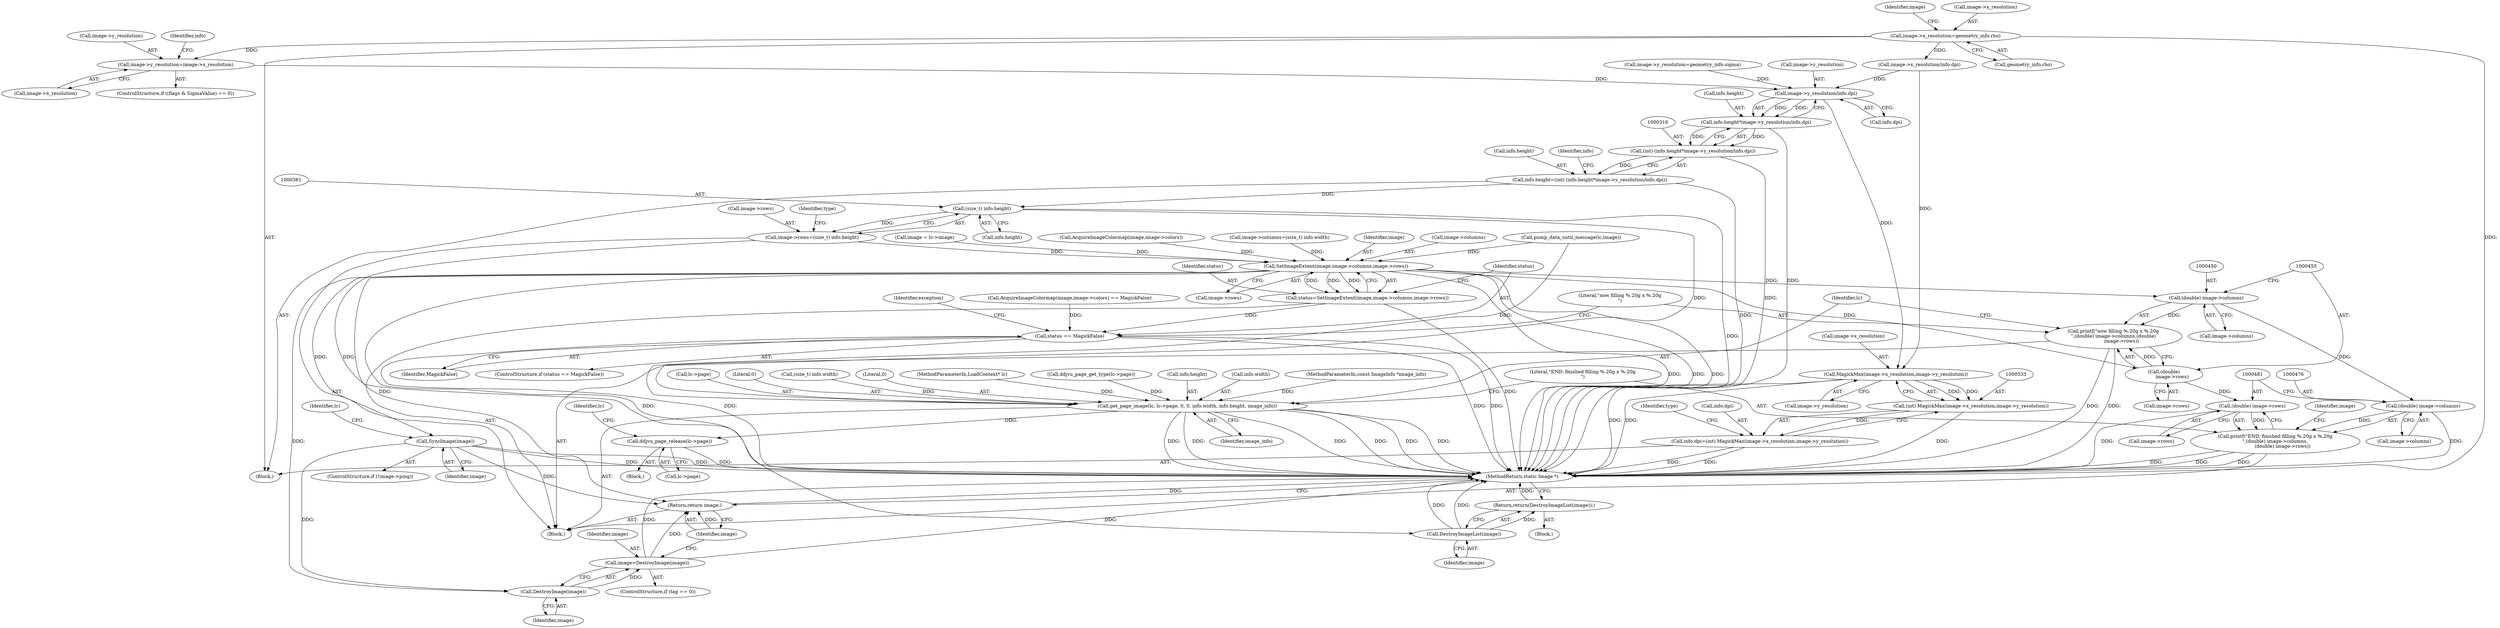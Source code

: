 digraph "0_ImageMagick_f6e9d0d9955e85bdd7540b251cd50d598dacc5e6_11@pointer" {
"1000287" [label="(Call,image->y_resolution=image->x_resolution)"];
"1000267" [label="(Call,image->x_resolution=geometry_info.rho)"];
"1000321" [label="(Call,image->y_resolution/info.dpi)"];
"1000317" [label="(Call,info.height*image->y_resolution/info.dpi)"];
"1000315" [label="(Call,(int) (info.height*image->y_resolution/info.dpi))"];
"1000311" [label="(Call,info.height=(int) (info.height*image->y_resolution/info.dpi))"];
"1000360" [label="(Call,(size_t) info.height)"];
"1000356" [label="(Call,image->rows=(size_t) info.height)"];
"1000425" [label="(Call,SetImageExtent(image,image->columns,image->rows))"];
"1000423" [label="(Call,status=SetImageExtent(image,image->columns,image->rows))"];
"1000434" [label="(Call,status == MagickFalse)"];
"1000445" [label="(Call,DestroyImageList(image))"];
"1000444" [label="(Return,return(DestroyImageList(image));)"];
"1000449" [label="(Call,(double) image->columns)"];
"1000447" [label="(Call,printf(\"now filling %.20g x %.20g\n\",(double) image->columns,(double)\n           image->rows))"];
"1000475" [label="(Call,(double) image->columns)"];
"1000473" [label="(Call,printf(\"END: finished filling %.20g x %.20g\n\",(double) image->columns,\n          (double) image->rows))"];
"1000454" [label="(Call,(double)\n           image->rows)"];
"1000480" [label="(Call,(double) image->rows)"];
"1000490" [label="(Call,SyncImage(image))"];
"1000512" [label="(Call,DestroyImage(image))"];
"1000510" [label="(Call,image=DestroyImage(image))"];
"1000514" [label="(Return,return image;)"];
"1000459" [label="(Call,get_page_image(lc, lc->page, 0, 0, info.width, info.height, image_info))"];
"1000497" [label="(Call,ddjvu_page_release(lc->page))"];
"1000334" [label="(Call,MagickMax(image->x_resolution,image->y_resolution))"];
"1000332" [label="(Call,(int) MagickMax(image->x_resolution,image->y_resolution))"];
"1000328" [label="(Call,info.dpi=(int) MagickMax(image->x_resolution,image->y_resolution))"];
"1000129" [label="(Block,)"];
"1000474" [label="(Literal,\"END: finished filling %.20g x %.20g\n\")"];
"1000276" [label="(Identifier,image)"];
"1000315" [label="(Call,(int) (info.height*image->y_resolution/info.dpi))"];
"1000362" [label="(Call,info.height)"];
"1000482" [label="(Call,image->rows)"];
"1000444" [label="(Return,return(DestroyImageList(image));)"];
"1000473" [label="(Call,printf(\"END: finished filling %.20g x %.20g\n\",(double) image->columns,\n          (double) image->rows))"];
"1000338" [label="(Call,image->y_resolution)"];
"1000287" [label="(Call,image->y_resolution=image->x_resolution)"];
"1000288" [label="(Call,image->y_resolution)"];
"1000437" [label="(Block,)"];
"1000449" [label="(Call,(double) image->columns)"];
"1000267" [label="(Call,image->x_resolution=geometry_info.rho)"];
"1000321" [label="(Call,image->y_resolution/info.dpi)"];
"1000445" [label="(Call,DestroyImageList(image))"];
"1000488" [label="(Identifier,image)"];
"1000469" [label="(Call,info.height)"];
"1000513" [label="(Identifier,image)"];
"1000494" [label="(Identifier,lc)"];
"1000451" [label="(Call,image->columns)"];
"1000330" [label="(Identifier,info)"];
"1000454" [label="(Call,(double)\n           image->rows)"];
"1000466" [label="(Call,info.width)"];
"1000392" [label="(Call,AcquireImageColormap(image,image->colors))"];
"1000480" [label="(Call,(double) image->rows)"];
"1000347" [label="(Call,image->columns=(size_t) info.width)"];
"1000274" [label="(Call,image->y_resolution=geometry_info.sigma)"];
"1000510" [label="(Call,image=DestroyImage(image))"];
"1000356" [label="(Call,image->rows=(size_t) info.height)"];
"1000485" [label="(ControlStructure,if (!image->ping))"];
"1000334" [label="(Call,MagickMax(image->x_resolution,image->y_resolution))"];
"1000456" [label="(Call,image->rows)"];
"1000281" [label="(ControlStructure,if ((flags & SigmaValue) == 0))"];
"1000296" [label="(Identifier,info)"];
"1000459" [label="(Call,get_page_image(lc, lc->page, 0, 0, info.width, info.height, image_info))"];
"1000312" [label="(Call,info.height)"];
"1000318" [label="(Call,info.height)"];
"1000460" [label="(Identifier,lc)"];
"1000435" [label="(Identifier,status)"];
"1000439" [label="(Identifier,exception)"];
"1000514" [label="(Return,return image;)"];
"1000506" [label="(ControlStructure,if (tag == 0))"];
"1000127" [label="(MethodParameterIn,const ImageInfo *image_info)"];
"1000271" [label="(Call,geometry_info.rho)"];
"1000461" [label="(Call,lc->page)"];
"1000464" [label="(Literal,0)"];
"1000430" [label="(Call,image->rows)"];
"1000357" [label="(Call,image->rows)"];
"1000304" [label="(Call,image->x_resolution/info.dpi)"];
"1000427" [label="(Call,image->columns)"];
"1000351" [label="(Call,(size_t) info.width)"];
"1000137" [label="(Call,image = lc->image)"];
"1000423" [label="(Call,status=SetImageExtent(image,image->columns,image->rows))"];
"1000465" [label="(Literal,0)"];
"1000516" [label="(MethodReturn,static Image *)"];
"1000433" [label="(ControlStructure,if (status == MagickFalse))"];
"1000125" [label="(MethodParameterIn,LoadContext* lc)"];
"1000425" [label="(Call,SetImageExtent(image,image->columns,image->rows))"];
"1000335" [label="(Call,image->x_resolution)"];
"1000498" [label="(Call,lc->page)"];
"1000367" [label="(Identifier,type)"];
"1000291" [label="(Call,image->x_resolution)"];
"1000497" [label="(Call,ddjvu_page_release(lc->page))"];
"1000424" [label="(Identifier,status)"];
"1000503" [label="(Identifier,lc)"];
"1000329" [label="(Call,info.dpi)"];
"1000434" [label="(Call,status == MagickFalse)"];
"1000512" [label="(Call,DestroyImage(image))"];
"1000475" [label="(Call,(double) image->columns)"];
"1000268" [label="(Call,image->x_resolution)"];
"1000256" [label="(Block,)"];
"1000490" [label="(Call,SyncImage(image))"];
"1000342" [label="(Identifier,type)"];
"1000322" [label="(Call,image->y_resolution)"];
"1000446" [label="(Identifier,image)"];
"1000447" [label="(Call,printf(\"now filling %.20g x %.20g\n\",(double) image->columns,(double)\n           image->rows))"];
"1000511" [label="(Identifier,image)"];
"1000491" [label="(Identifier,image)"];
"1000472" [label="(Identifier,image_info)"];
"1000436" [label="(Identifier,MagickFalse)"];
"1000515" [label="(Identifier,image)"];
"1000343" [label="(Call,ddjvu_page_get_type(lc->page))"];
"1000391" [label="(Call,AcquireImageColormap(image,image->colors) == MagickFalse)"];
"1000328" [label="(Call,info.dpi=(int) MagickMax(image->x_resolution,image->y_resolution))"];
"1000317" [label="(Call,info.height*image->y_resolution/info.dpi)"];
"1000192" [label="(Call,pump_data_until_message(lc,image))"];
"1000360" [label="(Call,(size_t) info.height)"];
"1000496" [label="(Block,)"];
"1000426" [label="(Identifier,image)"];
"1000448" [label="(Literal,\"now filling %.20g x %.20g\n\")"];
"1000332" [label="(Call,(int) MagickMax(image->x_resolution,image->y_resolution))"];
"1000477" [label="(Call,image->columns)"];
"1000311" [label="(Call,info.height=(int) (info.height*image->y_resolution/info.dpi))"];
"1000325" [label="(Call,info.dpi)"];
"1000287" -> "1000281"  [label="AST: "];
"1000287" -> "1000291"  [label="CFG: "];
"1000288" -> "1000287"  [label="AST: "];
"1000291" -> "1000287"  [label="AST: "];
"1000296" -> "1000287"  [label="CFG: "];
"1000267" -> "1000287"  [label="DDG: "];
"1000287" -> "1000321"  [label="DDG: "];
"1000267" -> "1000256"  [label="AST: "];
"1000267" -> "1000271"  [label="CFG: "];
"1000268" -> "1000267"  [label="AST: "];
"1000271" -> "1000267"  [label="AST: "];
"1000276" -> "1000267"  [label="CFG: "];
"1000267" -> "1000516"  [label="DDG: "];
"1000267" -> "1000304"  [label="DDG: "];
"1000321" -> "1000317"  [label="AST: "];
"1000321" -> "1000325"  [label="CFG: "];
"1000322" -> "1000321"  [label="AST: "];
"1000325" -> "1000321"  [label="AST: "];
"1000317" -> "1000321"  [label="CFG: "];
"1000321" -> "1000317"  [label="DDG: "];
"1000321" -> "1000317"  [label="DDG: "];
"1000274" -> "1000321"  [label="DDG: "];
"1000304" -> "1000321"  [label="DDG: "];
"1000321" -> "1000334"  [label="DDG: "];
"1000317" -> "1000315"  [label="AST: "];
"1000318" -> "1000317"  [label="AST: "];
"1000315" -> "1000317"  [label="CFG: "];
"1000317" -> "1000516"  [label="DDG: "];
"1000317" -> "1000315"  [label="DDG: "];
"1000317" -> "1000315"  [label="DDG: "];
"1000315" -> "1000311"  [label="AST: "];
"1000316" -> "1000315"  [label="AST: "];
"1000311" -> "1000315"  [label="CFG: "];
"1000315" -> "1000516"  [label="DDG: "];
"1000315" -> "1000311"  [label="DDG: "];
"1000311" -> "1000256"  [label="AST: "];
"1000312" -> "1000311"  [label="AST: "];
"1000330" -> "1000311"  [label="CFG: "];
"1000311" -> "1000516"  [label="DDG: "];
"1000311" -> "1000360"  [label="DDG: "];
"1000360" -> "1000356"  [label="AST: "];
"1000360" -> "1000362"  [label="CFG: "];
"1000361" -> "1000360"  [label="AST: "];
"1000362" -> "1000360"  [label="AST: "];
"1000356" -> "1000360"  [label="CFG: "];
"1000360" -> "1000516"  [label="DDG: "];
"1000360" -> "1000356"  [label="DDG: "];
"1000360" -> "1000459"  [label="DDG: "];
"1000356" -> "1000129"  [label="AST: "];
"1000357" -> "1000356"  [label="AST: "];
"1000367" -> "1000356"  [label="CFG: "];
"1000356" -> "1000516"  [label="DDG: "];
"1000356" -> "1000425"  [label="DDG: "];
"1000425" -> "1000423"  [label="AST: "];
"1000425" -> "1000430"  [label="CFG: "];
"1000426" -> "1000425"  [label="AST: "];
"1000427" -> "1000425"  [label="AST: "];
"1000430" -> "1000425"  [label="AST: "];
"1000423" -> "1000425"  [label="CFG: "];
"1000425" -> "1000516"  [label="DDG: "];
"1000425" -> "1000516"  [label="DDG: "];
"1000425" -> "1000516"  [label="DDG: "];
"1000425" -> "1000423"  [label="DDG: "];
"1000425" -> "1000423"  [label="DDG: "];
"1000425" -> "1000423"  [label="DDG: "];
"1000192" -> "1000425"  [label="DDG: "];
"1000392" -> "1000425"  [label="DDG: "];
"1000137" -> "1000425"  [label="DDG: "];
"1000347" -> "1000425"  [label="DDG: "];
"1000425" -> "1000445"  [label="DDG: "];
"1000425" -> "1000449"  [label="DDG: "];
"1000425" -> "1000454"  [label="DDG: "];
"1000425" -> "1000490"  [label="DDG: "];
"1000425" -> "1000512"  [label="DDG: "];
"1000425" -> "1000514"  [label="DDG: "];
"1000423" -> "1000129"  [label="AST: "];
"1000424" -> "1000423"  [label="AST: "];
"1000435" -> "1000423"  [label="CFG: "];
"1000423" -> "1000516"  [label="DDG: "];
"1000423" -> "1000434"  [label="DDG: "];
"1000434" -> "1000433"  [label="AST: "];
"1000434" -> "1000436"  [label="CFG: "];
"1000435" -> "1000434"  [label="AST: "];
"1000436" -> "1000434"  [label="AST: "];
"1000439" -> "1000434"  [label="CFG: "];
"1000448" -> "1000434"  [label="CFG: "];
"1000434" -> "1000516"  [label="DDG: "];
"1000434" -> "1000516"  [label="DDG: "];
"1000434" -> "1000516"  [label="DDG: "];
"1000391" -> "1000434"  [label="DDG: "];
"1000445" -> "1000444"  [label="AST: "];
"1000445" -> "1000446"  [label="CFG: "];
"1000446" -> "1000445"  [label="AST: "];
"1000444" -> "1000445"  [label="CFG: "];
"1000445" -> "1000516"  [label="DDG: "];
"1000445" -> "1000516"  [label="DDG: "];
"1000445" -> "1000444"  [label="DDG: "];
"1000444" -> "1000437"  [label="AST: "];
"1000516" -> "1000444"  [label="CFG: "];
"1000444" -> "1000516"  [label="DDG: "];
"1000449" -> "1000447"  [label="AST: "];
"1000449" -> "1000451"  [label="CFG: "];
"1000450" -> "1000449"  [label="AST: "];
"1000451" -> "1000449"  [label="AST: "];
"1000455" -> "1000449"  [label="CFG: "];
"1000449" -> "1000447"  [label="DDG: "];
"1000449" -> "1000475"  [label="DDG: "];
"1000447" -> "1000129"  [label="AST: "];
"1000447" -> "1000454"  [label="CFG: "];
"1000448" -> "1000447"  [label="AST: "];
"1000454" -> "1000447"  [label="AST: "];
"1000460" -> "1000447"  [label="CFG: "];
"1000447" -> "1000516"  [label="DDG: "];
"1000447" -> "1000516"  [label="DDG: "];
"1000454" -> "1000447"  [label="DDG: "];
"1000475" -> "1000473"  [label="AST: "];
"1000475" -> "1000477"  [label="CFG: "];
"1000476" -> "1000475"  [label="AST: "];
"1000477" -> "1000475"  [label="AST: "];
"1000481" -> "1000475"  [label="CFG: "];
"1000475" -> "1000516"  [label="DDG: "];
"1000475" -> "1000473"  [label="DDG: "];
"1000473" -> "1000129"  [label="AST: "];
"1000473" -> "1000480"  [label="CFG: "];
"1000474" -> "1000473"  [label="AST: "];
"1000480" -> "1000473"  [label="AST: "];
"1000488" -> "1000473"  [label="CFG: "];
"1000473" -> "1000516"  [label="DDG: "];
"1000473" -> "1000516"  [label="DDG: "];
"1000473" -> "1000516"  [label="DDG: "];
"1000480" -> "1000473"  [label="DDG: "];
"1000454" -> "1000456"  [label="CFG: "];
"1000455" -> "1000454"  [label="AST: "];
"1000456" -> "1000454"  [label="AST: "];
"1000454" -> "1000480"  [label="DDG: "];
"1000480" -> "1000482"  [label="CFG: "];
"1000481" -> "1000480"  [label="AST: "];
"1000482" -> "1000480"  [label="AST: "];
"1000480" -> "1000516"  [label="DDG: "];
"1000490" -> "1000485"  [label="AST: "];
"1000490" -> "1000491"  [label="CFG: "];
"1000491" -> "1000490"  [label="AST: "];
"1000494" -> "1000490"  [label="CFG: "];
"1000490" -> "1000516"  [label="DDG: "];
"1000490" -> "1000516"  [label="DDG: "];
"1000490" -> "1000512"  [label="DDG: "];
"1000490" -> "1000514"  [label="DDG: "];
"1000512" -> "1000510"  [label="AST: "];
"1000512" -> "1000513"  [label="CFG: "];
"1000513" -> "1000512"  [label="AST: "];
"1000510" -> "1000512"  [label="CFG: "];
"1000512" -> "1000510"  [label="DDG: "];
"1000510" -> "1000506"  [label="AST: "];
"1000511" -> "1000510"  [label="AST: "];
"1000515" -> "1000510"  [label="CFG: "];
"1000510" -> "1000516"  [label="DDG: "];
"1000510" -> "1000516"  [label="DDG: "];
"1000510" -> "1000514"  [label="DDG: "];
"1000514" -> "1000129"  [label="AST: "];
"1000514" -> "1000515"  [label="CFG: "];
"1000515" -> "1000514"  [label="AST: "];
"1000516" -> "1000514"  [label="CFG: "];
"1000514" -> "1000516"  [label="DDG: "];
"1000515" -> "1000514"  [label="DDG: "];
"1000459" -> "1000129"  [label="AST: "];
"1000459" -> "1000472"  [label="CFG: "];
"1000460" -> "1000459"  [label="AST: "];
"1000461" -> "1000459"  [label="AST: "];
"1000464" -> "1000459"  [label="AST: "];
"1000465" -> "1000459"  [label="AST: "];
"1000466" -> "1000459"  [label="AST: "];
"1000469" -> "1000459"  [label="AST: "];
"1000472" -> "1000459"  [label="AST: "];
"1000474" -> "1000459"  [label="CFG: "];
"1000459" -> "1000516"  [label="DDG: "];
"1000459" -> "1000516"  [label="DDG: "];
"1000459" -> "1000516"  [label="DDG: "];
"1000459" -> "1000516"  [label="DDG: "];
"1000459" -> "1000516"  [label="DDG: "];
"1000459" -> "1000516"  [label="DDG: "];
"1000192" -> "1000459"  [label="DDG: "];
"1000125" -> "1000459"  [label="DDG: "];
"1000343" -> "1000459"  [label="DDG: "];
"1000351" -> "1000459"  [label="DDG: "];
"1000127" -> "1000459"  [label="DDG: "];
"1000459" -> "1000497"  [label="DDG: "];
"1000497" -> "1000496"  [label="AST: "];
"1000497" -> "1000498"  [label="CFG: "];
"1000498" -> "1000497"  [label="AST: "];
"1000503" -> "1000497"  [label="CFG: "];
"1000497" -> "1000516"  [label="DDG: "];
"1000334" -> "1000332"  [label="AST: "];
"1000334" -> "1000338"  [label="CFG: "];
"1000335" -> "1000334"  [label="AST: "];
"1000338" -> "1000334"  [label="AST: "];
"1000332" -> "1000334"  [label="CFG: "];
"1000334" -> "1000516"  [label="DDG: "];
"1000334" -> "1000516"  [label="DDG: "];
"1000334" -> "1000332"  [label="DDG: "];
"1000334" -> "1000332"  [label="DDG: "];
"1000304" -> "1000334"  [label="DDG: "];
"1000332" -> "1000328"  [label="AST: "];
"1000333" -> "1000332"  [label="AST: "];
"1000328" -> "1000332"  [label="CFG: "];
"1000332" -> "1000516"  [label="DDG: "];
"1000332" -> "1000328"  [label="DDG: "];
"1000328" -> "1000256"  [label="AST: "];
"1000329" -> "1000328"  [label="AST: "];
"1000342" -> "1000328"  [label="CFG: "];
"1000328" -> "1000516"  [label="DDG: "];
"1000328" -> "1000516"  [label="DDG: "];
}
